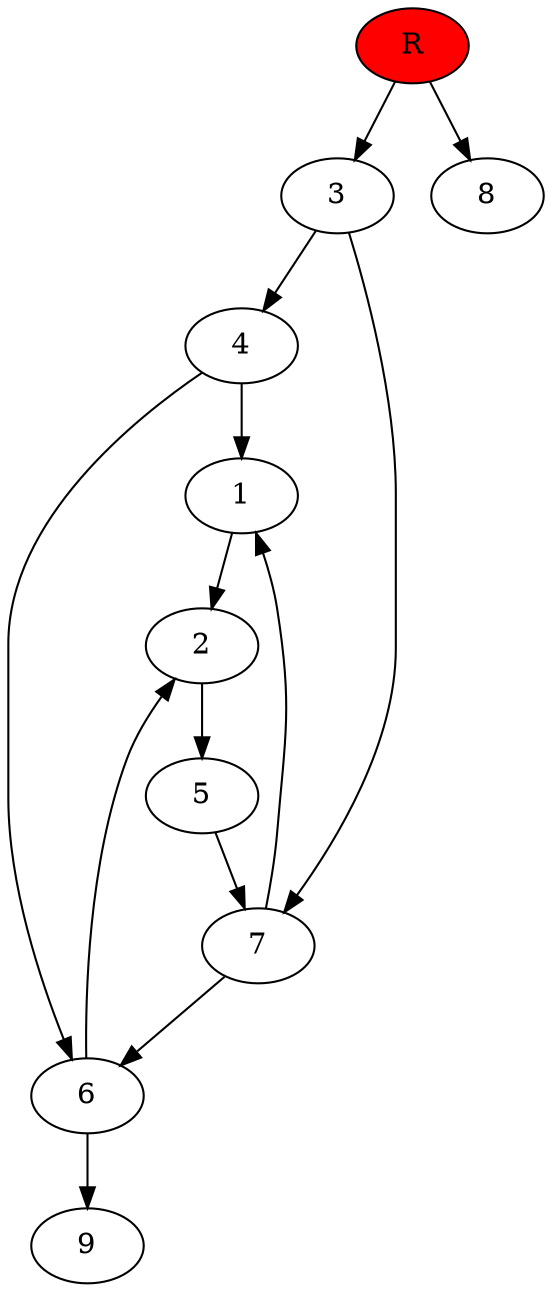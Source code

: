 digraph prb33799 {
	1
	2
	3
	4
	5
	6
	7
	8
	R [fillcolor="#ff0000" style=filled]
	1 -> 2
	2 -> 5
	3 -> 4
	3 -> 7
	4 -> 1
	4 -> 6
	5 -> 7
	6 -> 2
	6 -> 9
	7 -> 1
	7 -> 6
	R -> 3
	R -> 8
}

